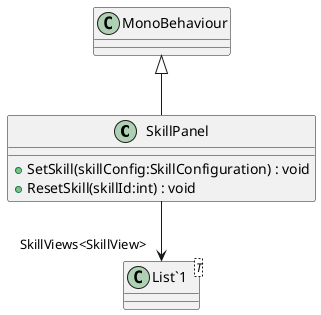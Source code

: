 @startuml
class SkillPanel {
    + SetSkill(skillConfig:SkillConfiguration) : void
    + ResetSkill(skillId:int) : void
}
class "List`1"<T> {
}
MonoBehaviour <|-- SkillPanel
SkillPanel --> "SkillViews<SkillView>" "List`1"
@enduml
